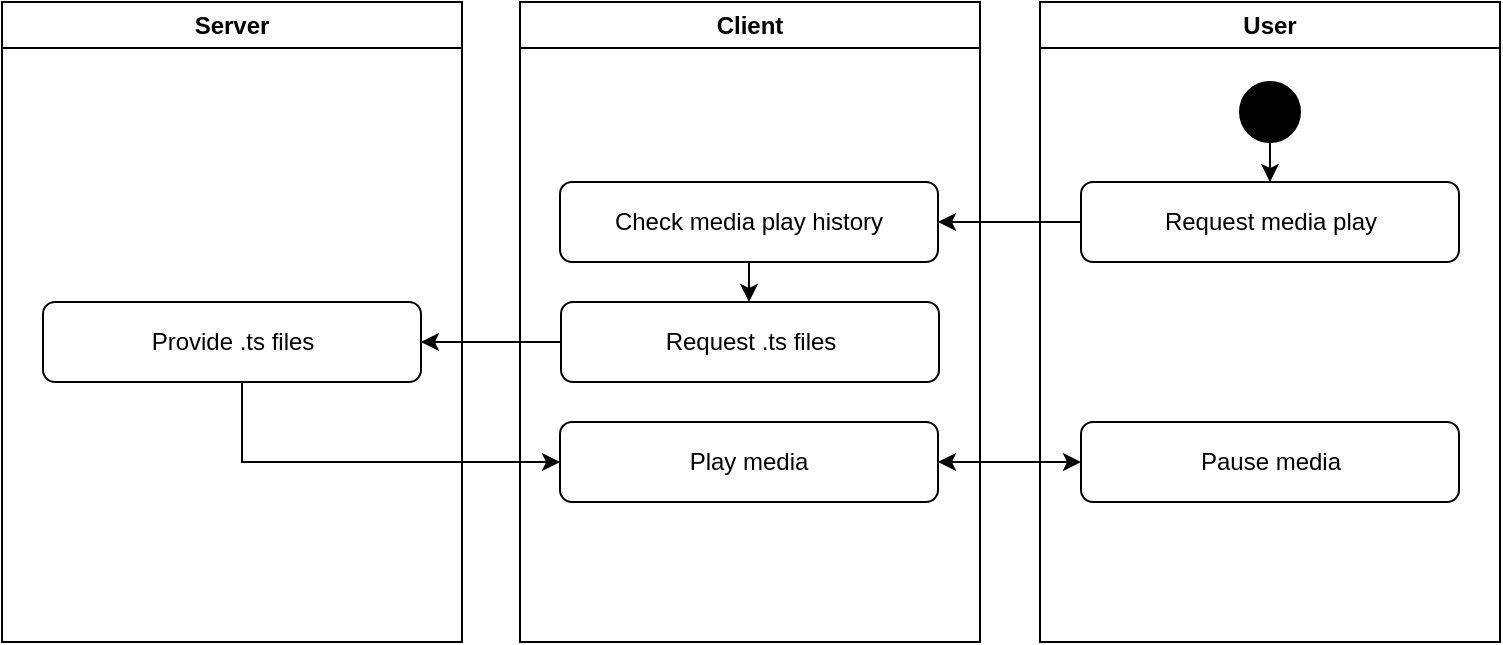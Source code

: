 <mxfile version="24.8.6">
  <diagram name="페이지-1" id="HObtC5oPkVgvrynjsulA">
    <mxGraphModel dx="1434" dy="780" grid="1" gridSize="10" guides="1" tooltips="1" connect="1" arrows="1" fold="1" page="1" pageScale="1" pageWidth="827" pageHeight="1169" math="0" shadow="0">
      <root>
        <mxCell id="0" />
        <mxCell id="1" parent="0" />
        <mxCell id="wxyRs1XQf3C56py_Pnzs-2" value="Client" style="swimlane;whiteSpace=wrap;html=1;" parent="1" vertex="1">
          <mxGeometry x="299" y="50" width="230" height="320" as="geometry" />
        </mxCell>
        <mxCell id="dVgs3Lkw4lIHIIyf5qNj-34" value="" style="edgeStyle=orthogonalEdgeStyle;rounded=0;orthogonalLoop=1;jettySize=auto;html=1;" edge="1" parent="wxyRs1XQf3C56py_Pnzs-2" source="dVgs3Lkw4lIHIIyf5qNj-11" target="dVgs3Lkw4lIHIIyf5qNj-22">
          <mxGeometry relative="1" as="geometry" />
        </mxCell>
        <mxCell id="dVgs3Lkw4lIHIIyf5qNj-11" value="Check media play history" style="rounded=1;whiteSpace=wrap;html=1;" vertex="1" parent="wxyRs1XQf3C56py_Pnzs-2">
          <mxGeometry x="20" y="90" width="189" height="40" as="geometry" />
        </mxCell>
        <mxCell id="dVgs3Lkw4lIHIIyf5qNj-22" value="Request .ts files" style="rounded=1;whiteSpace=wrap;html=1;" vertex="1" parent="wxyRs1XQf3C56py_Pnzs-2">
          <mxGeometry x="20.5" y="150" width="189" height="40" as="geometry" />
        </mxCell>
        <mxCell id="dVgs3Lkw4lIHIIyf5qNj-38" value="Play media" style="rounded=1;whiteSpace=wrap;html=1;" vertex="1" parent="wxyRs1XQf3C56py_Pnzs-2">
          <mxGeometry x="20" y="210" width="189" height="40" as="geometry" />
        </mxCell>
        <mxCell id="wxyRs1XQf3C56py_Pnzs-3" value="User" style="swimlane;whiteSpace=wrap;html=1;" parent="1" vertex="1">
          <mxGeometry x="559" y="50" width="230" height="320" as="geometry" />
        </mxCell>
        <mxCell id="dVgs3Lkw4lIHIIyf5qNj-17" value="Request media play" style="rounded=1;whiteSpace=wrap;html=1;" vertex="1" parent="wxyRs1XQf3C56py_Pnzs-3">
          <mxGeometry x="20.5" y="90" width="189" height="40" as="geometry" />
        </mxCell>
        <mxCell id="dVgs3Lkw4lIHIIyf5qNj-33" value="" style="edgeStyle=orthogonalEdgeStyle;rounded=0;orthogonalLoop=1;jettySize=auto;html=1;" edge="1" parent="wxyRs1XQf3C56py_Pnzs-3" source="dVgs3Lkw4lIHIIyf5qNj-32" target="dVgs3Lkw4lIHIIyf5qNj-17">
          <mxGeometry relative="1" as="geometry" />
        </mxCell>
        <mxCell id="dVgs3Lkw4lIHIIyf5qNj-32" value="" style="ellipse;fillColor=strokeColor;html=1;" vertex="1" parent="wxyRs1XQf3C56py_Pnzs-3">
          <mxGeometry x="100" y="40" width="30" height="30" as="geometry" />
        </mxCell>
        <mxCell id="dVgs3Lkw4lIHIIyf5qNj-43" value="Pause media" style="rounded=1;whiteSpace=wrap;html=1;" vertex="1" parent="wxyRs1XQf3C56py_Pnzs-3">
          <mxGeometry x="20.5" y="210" width="189" height="40" as="geometry" />
        </mxCell>
        <mxCell id="dVgs3Lkw4lIHIIyf5qNj-1" value="Server" style="swimlane;whiteSpace=wrap;html=1;" vertex="1" parent="1">
          <mxGeometry x="40" y="50" width="230" height="320" as="geometry" />
        </mxCell>
        <mxCell id="dVgs3Lkw4lIHIIyf5qNj-23" value="Provide .ts files" style="rounded=1;whiteSpace=wrap;html=1;" vertex="1" parent="dVgs3Lkw4lIHIIyf5qNj-1">
          <mxGeometry x="20.5" y="150" width="189" height="40" as="geometry" />
        </mxCell>
        <mxCell id="dVgs3Lkw4lIHIIyf5qNj-27" value="" style="edgeStyle=orthogonalEdgeStyle;rounded=0;orthogonalLoop=1;jettySize=auto;html=1;" edge="1" parent="1" source="dVgs3Lkw4lIHIIyf5qNj-17" target="dVgs3Lkw4lIHIIyf5qNj-11">
          <mxGeometry relative="1" as="geometry" />
        </mxCell>
        <mxCell id="dVgs3Lkw4lIHIIyf5qNj-35" style="edgeStyle=orthogonalEdgeStyle;rounded=0;orthogonalLoop=1;jettySize=auto;html=1;entryX=1;entryY=0.5;entryDx=0;entryDy=0;" edge="1" parent="1" source="dVgs3Lkw4lIHIIyf5qNj-22" target="dVgs3Lkw4lIHIIyf5qNj-23">
          <mxGeometry relative="1" as="geometry" />
        </mxCell>
        <mxCell id="dVgs3Lkw4lIHIIyf5qNj-39" style="edgeStyle=orthogonalEdgeStyle;rounded=0;orthogonalLoop=1;jettySize=auto;html=1;entryX=0;entryY=0.5;entryDx=0;entryDy=0;" edge="1" parent="1" source="dVgs3Lkw4lIHIIyf5qNj-23" target="dVgs3Lkw4lIHIIyf5qNj-38">
          <mxGeometry relative="1" as="geometry">
            <Array as="points">
              <mxPoint x="160" y="280" />
            </Array>
          </mxGeometry>
        </mxCell>
        <mxCell id="dVgs3Lkw4lIHIIyf5qNj-44" style="edgeStyle=orthogonalEdgeStyle;rounded=0;orthogonalLoop=1;jettySize=auto;html=1;entryX=0;entryY=0.5;entryDx=0;entryDy=0;startArrow=classic;startFill=1;" edge="1" parent="1" source="dVgs3Lkw4lIHIIyf5qNj-38" target="dVgs3Lkw4lIHIIyf5qNj-43">
          <mxGeometry relative="1" as="geometry" />
        </mxCell>
      </root>
    </mxGraphModel>
  </diagram>
</mxfile>
